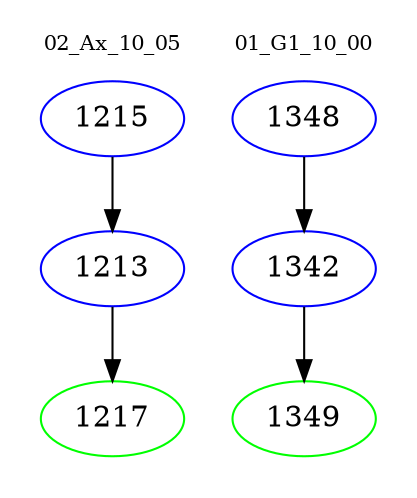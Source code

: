 digraph{
subgraph cluster_0 {
color = white
label = "02_Ax_10_05";
fontsize=10;
T0_1215 [label="1215", color="blue"]
T0_1215 -> T0_1213 [color="black"]
T0_1213 [label="1213", color="blue"]
T0_1213 -> T0_1217 [color="black"]
T0_1217 [label="1217", color="green"]
}
subgraph cluster_1 {
color = white
label = "01_G1_10_00";
fontsize=10;
T1_1348 [label="1348", color="blue"]
T1_1348 -> T1_1342 [color="black"]
T1_1342 [label="1342", color="blue"]
T1_1342 -> T1_1349 [color="black"]
T1_1349 [label="1349", color="green"]
}
}
